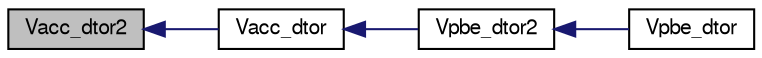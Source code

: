 digraph "Vacc_dtor2"
{
  edge [fontname="FreeSans",fontsize="10",labelfontname="FreeSans",labelfontsize="10"];
  node [fontname="FreeSans",fontsize="10",shape=record];
  rankdir="LR";
  Node1 [label="Vacc_dtor2",height=0.2,width=0.4,color="black", fillcolor="grey75", style="filled" fontcolor="black"];
  Node1 -> Node2 [dir="back",color="midnightblue",fontsize="10",style="solid",fontname="FreeSans"];
  Node2 [label="Vacc_dtor",height=0.2,width=0.4,color="black", fillcolor="white", style="filled",URL="$group___vacc.html#ga697b07a8288640f4514599476d5a7bcd",tooltip="Destroy object."];
  Node2 -> Node3 [dir="back",color="midnightblue",fontsize="10",style="solid",fontname="FreeSans"];
  Node3 [label="Vpbe_dtor2",height=0.2,width=0.4,color="black", fillcolor="white", style="filled",URL="$group___vpbe.html#ga27dfbf2db7d106d930703ce518ffa823",tooltip="FORTRAN stub object destructor."];
  Node3 -> Node4 [dir="back",color="midnightblue",fontsize="10",style="solid",fontname="FreeSans"];
  Node4 [label="Vpbe_dtor",height=0.2,width=0.4,color="black", fillcolor="white", style="filled",URL="$group___vpbe.html#ga5181e1ad561ce39b8c86dfe280fe40d6",tooltip="Object destructor."];
}
